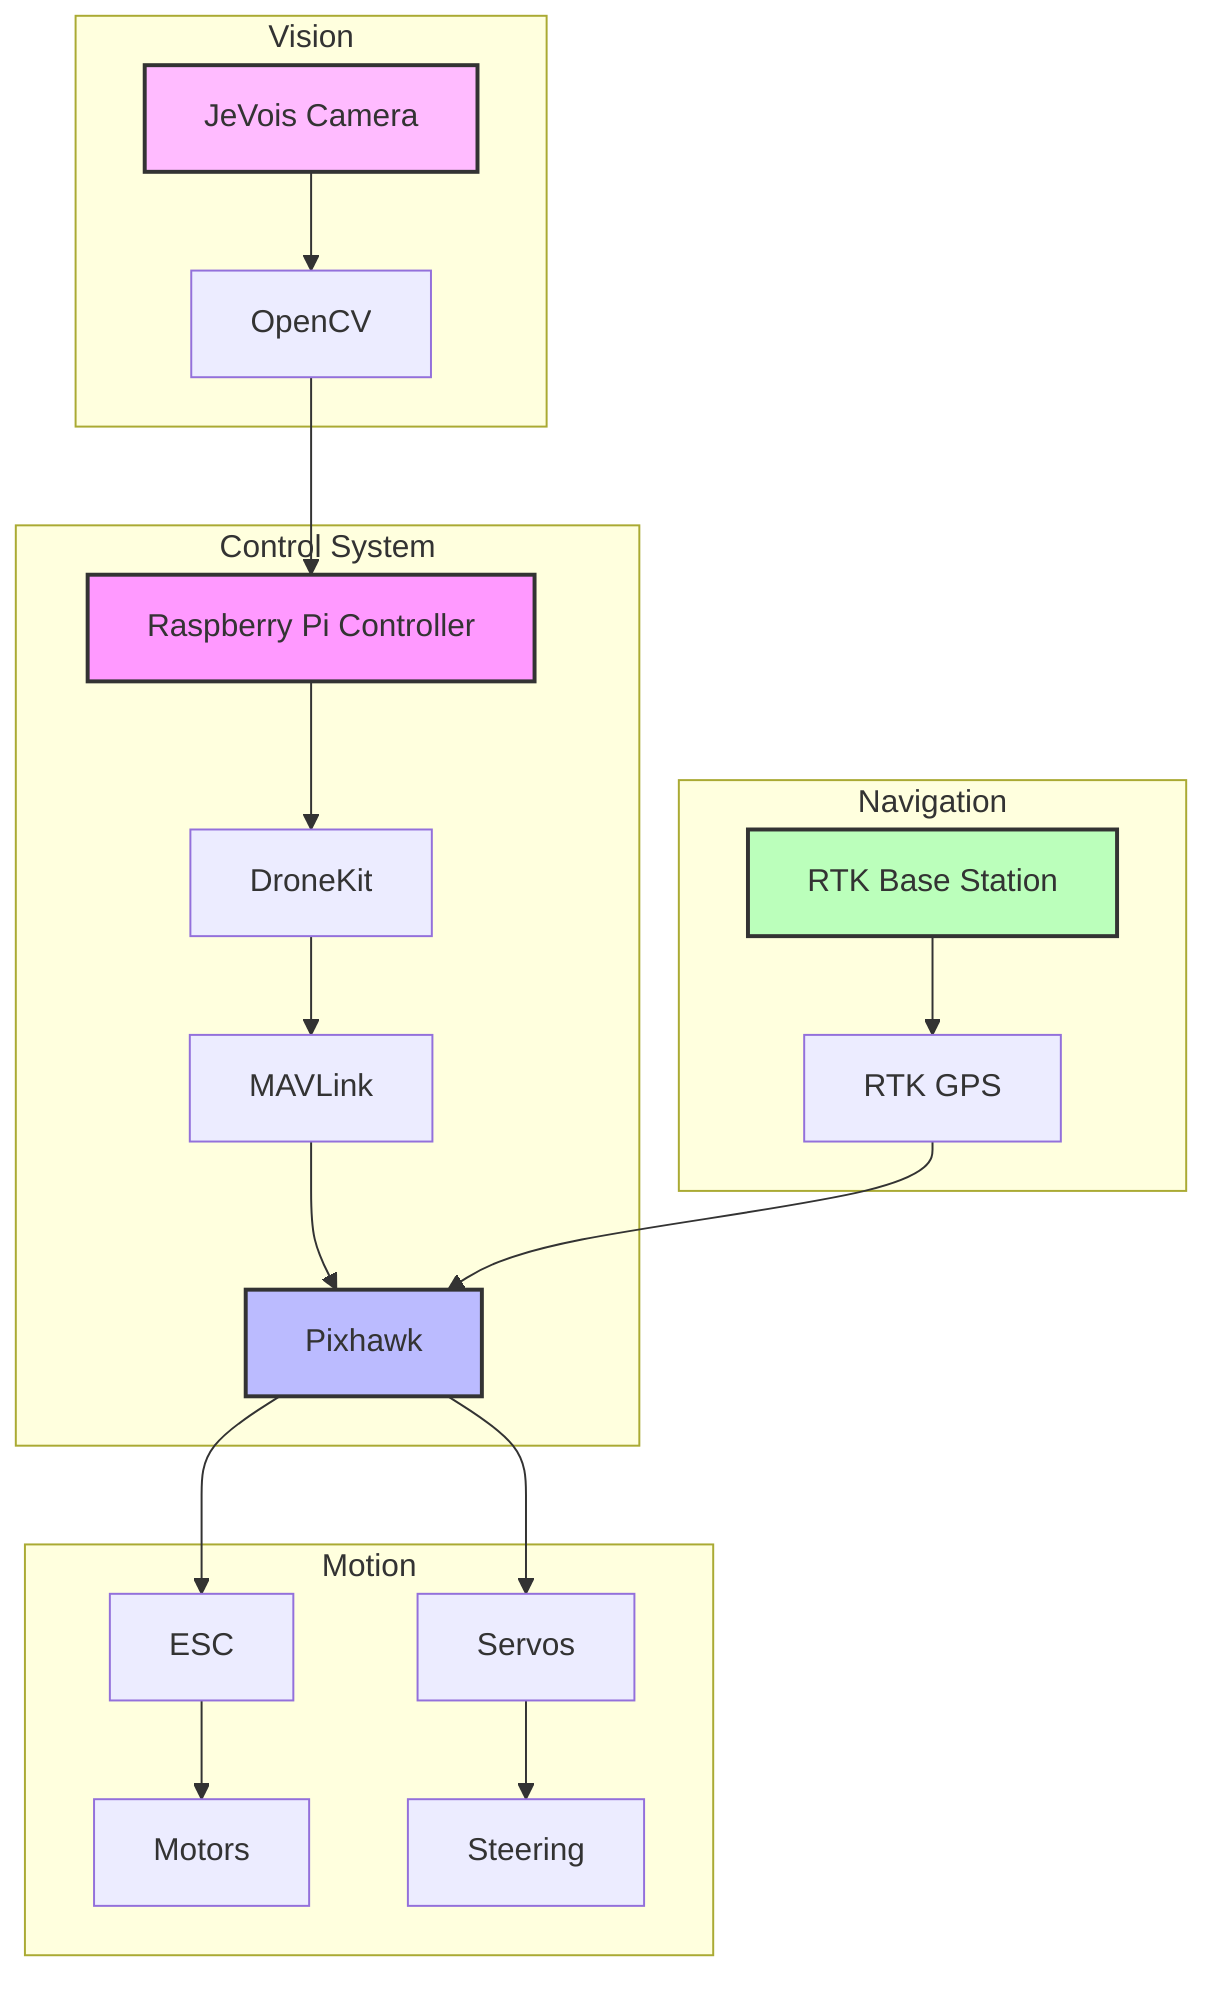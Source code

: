 graph TB
    subgraph Control System
        A[Raspberry Pi Controller] --> B[DroneKit]
        B --> C[MAVLink]
        C --> D[Pixhawk]
    end

    subgraph Navigation
        E[RTK Base Station] --> F[RTK GPS]
        F --> D
    end

    subgraph Vision
        G[JeVois Camera] --> H[OpenCV]
        H --> A
    end

    subgraph Motion
        D --> I[ESC]
        D --> J[Servos]
        I --> K[Motors]
        J --> L[Steering]
    end

    style A fill:#f9f,stroke:#333,stroke-width:2px
    style D fill:#bbf,stroke:#333,stroke-width:2px
    style E fill:#bfb,stroke:#333,stroke-width:2px
    style G fill:#fbf,stroke:#333,stroke-width:2px